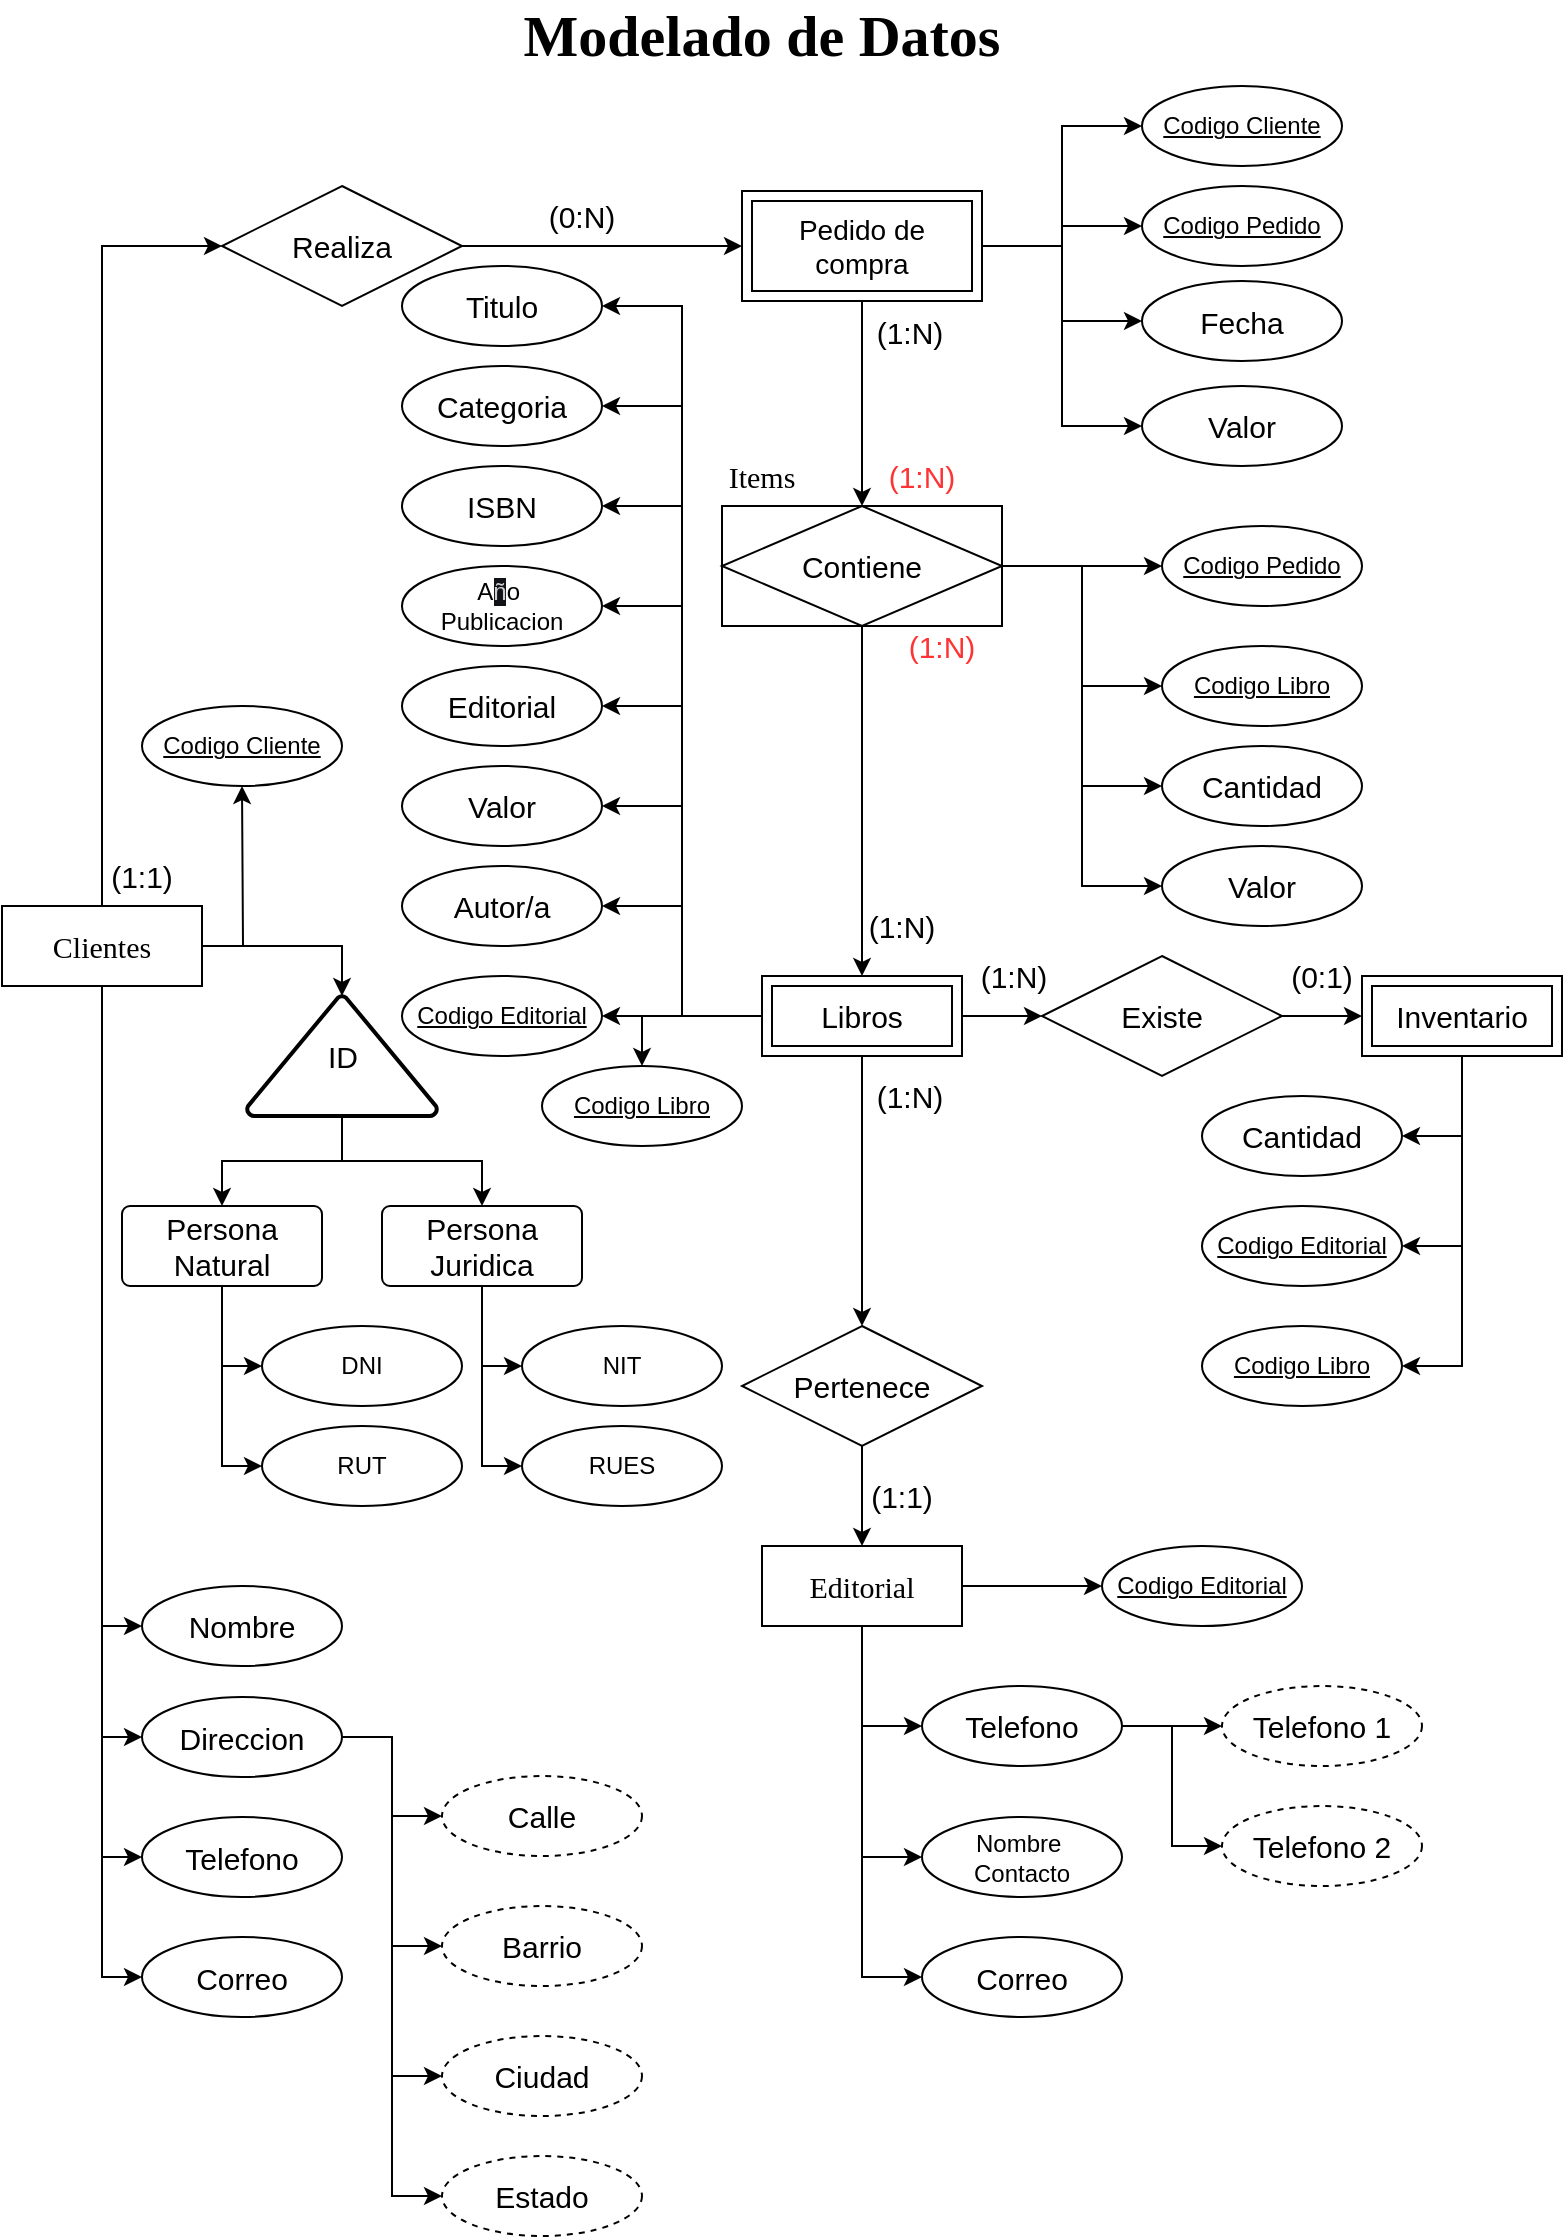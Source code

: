 <mxfile version="26.2.2">
  <diagram name="Aula_Data_Sciense" id="SlbGNbw23jK7brt5kCiI">
    <mxGraphModel dx="1428" dy="875" grid="1" gridSize="10" guides="1" tooltips="1" connect="1" arrows="1" fold="1" page="1" pageScale="1" pageWidth="827" pageHeight="1169" math="0" shadow="0">
      <root>
        <mxCell id="0" />
        <mxCell id="1" parent="0" />
        <mxCell id="cAxGW-dRqaanNE3L2Cie-7" style="edgeStyle=orthogonalEdgeStyle;rounded=0;orthogonalLoop=1;jettySize=auto;html=1;entryX=0;entryY=0.5;entryDx=0;entryDy=0;" parent="1" source="cAxGW-dRqaanNE3L2Cie-1" target="cAxGW-dRqaanNE3L2Cie-6" edge="1">
          <mxGeometry relative="1" as="geometry">
            <Array as="points">
              <mxPoint x="60" y="140" />
            </Array>
          </mxGeometry>
        </mxCell>
        <mxCell id="cAxGW-dRqaanNE3L2Cie-39" style="edgeStyle=orthogonalEdgeStyle;rounded=0;orthogonalLoop=1;jettySize=auto;html=1;entryX=0;entryY=0.5;entryDx=0;entryDy=0;" parent="1" source="cAxGW-dRqaanNE3L2Cie-1" target="cAxGW-dRqaanNE3L2Cie-38" edge="1">
          <mxGeometry relative="1" as="geometry" />
        </mxCell>
        <mxCell id="cAxGW-dRqaanNE3L2Cie-44" style="edgeStyle=orthogonalEdgeStyle;rounded=0;orthogonalLoop=1;jettySize=auto;html=1;entryX=0;entryY=0.5;entryDx=0;entryDy=0;" parent="1" source="cAxGW-dRqaanNE3L2Cie-1" target="cAxGW-dRqaanNE3L2Cie-41" edge="1">
          <mxGeometry relative="1" as="geometry" />
        </mxCell>
        <mxCell id="cAxGW-dRqaanNE3L2Cie-45" style="edgeStyle=orthogonalEdgeStyle;rounded=0;orthogonalLoop=1;jettySize=auto;html=1;entryX=0;entryY=0.5;entryDx=0;entryDy=0;" parent="1" source="cAxGW-dRqaanNE3L2Cie-1" target="cAxGW-dRqaanNE3L2Cie-40" edge="1">
          <mxGeometry relative="1" as="geometry" />
        </mxCell>
        <mxCell id="cAxGW-dRqaanNE3L2Cie-118" style="edgeStyle=orthogonalEdgeStyle;rounded=0;orthogonalLoop=1;jettySize=auto;html=1;" parent="1" source="cAxGW-dRqaanNE3L2Cie-1" edge="1">
          <mxGeometry relative="1" as="geometry">
            <mxPoint x="130" y="410" as="targetPoint" />
          </mxGeometry>
        </mxCell>
        <mxCell id="cAxGW-dRqaanNE3L2Cie-1" value="Clientes" style="whiteSpace=wrap;html=1;align=center;fontFamily=Times New Roman;fontSize=15;" parent="1" vertex="1">
          <mxGeometry x="10" y="470" width="100" height="40" as="geometry" />
        </mxCell>
        <mxCell id="cAxGW-dRqaanNE3L2Cie-16" style="edgeStyle=orthogonalEdgeStyle;rounded=0;orthogonalLoop=1;jettySize=auto;html=1;exitX=0.5;exitY=1;exitDx=0;exitDy=0;entryX=0.5;entryY=0;entryDx=0;entryDy=0;" parent="1" source="cAxGW-dRqaanNE3L2Cie-2" target="cAxGW-dRqaanNE3L2Cie-32" edge="1">
          <mxGeometry relative="1" as="geometry">
            <mxPoint x="440" y="230" as="targetPoint" />
          </mxGeometry>
        </mxCell>
        <mxCell id="cAxGW-dRqaanNE3L2Cie-80" style="edgeStyle=orthogonalEdgeStyle;rounded=0;orthogonalLoop=1;jettySize=auto;html=1;" parent="1" source="cAxGW-dRqaanNE3L2Cie-2" target="cAxGW-dRqaanNE3L2Cie-79" edge="1">
          <mxGeometry relative="1" as="geometry" />
        </mxCell>
        <mxCell id="cAxGW-dRqaanNE3L2Cie-81" style="edgeStyle=orthogonalEdgeStyle;rounded=0;orthogonalLoop=1;jettySize=auto;html=1;entryX=0;entryY=0.5;entryDx=0;entryDy=0;" parent="1" source="cAxGW-dRqaanNE3L2Cie-2" target="cAxGW-dRqaanNE3L2Cie-77" edge="1">
          <mxGeometry relative="1" as="geometry" />
        </mxCell>
        <mxCell id="cAxGW-dRqaanNE3L2Cie-124" style="edgeStyle=orthogonalEdgeStyle;rounded=0;orthogonalLoop=1;jettySize=auto;html=1;entryX=0;entryY=0.5;entryDx=0;entryDy=0;" parent="1" source="cAxGW-dRqaanNE3L2Cie-2" target="cAxGW-dRqaanNE3L2Cie-110" edge="1">
          <mxGeometry relative="1" as="geometry" />
        </mxCell>
        <mxCell id="cAxGW-dRqaanNE3L2Cie-125" style="edgeStyle=orthogonalEdgeStyle;rounded=0;orthogonalLoop=1;jettySize=auto;html=1;entryX=0;entryY=0.5;entryDx=0;entryDy=0;" parent="1" source="cAxGW-dRqaanNE3L2Cie-2" target="cAxGW-dRqaanNE3L2Cie-123" edge="1">
          <mxGeometry relative="1" as="geometry" />
        </mxCell>
        <mxCell id="cAxGW-dRqaanNE3L2Cie-2" value="Pedido de compra" style="shape=ext;margin=3;double=1;whiteSpace=wrap;html=1;align=center;fontSize=14;" parent="1" vertex="1">
          <mxGeometry x="380" y="112.5" width="120" height="55" as="geometry" />
        </mxCell>
        <mxCell id="cAxGW-dRqaanNE3L2Cie-102" style="edgeStyle=orthogonalEdgeStyle;rounded=0;orthogonalLoop=1;jettySize=auto;html=1;entryX=0;entryY=0.5;entryDx=0;entryDy=0;" parent="1" source="cAxGW-dRqaanNE3L2Cie-3" target="cAxGW-dRqaanNE3L2Cie-99" edge="1">
          <mxGeometry relative="1" as="geometry" />
        </mxCell>
        <mxCell id="cAxGW-dRqaanNE3L2Cie-103" style="edgeStyle=orthogonalEdgeStyle;rounded=0;orthogonalLoop=1;jettySize=auto;html=1;entryX=0;entryY=0.5;entryDx=0;entryDy=0;" parent="1" source="cAxGW-dRqaanNE3L2Cie-3" target="cAxGW-dRqaanNE3L2Cie-101" edge="1">
          <mxGeometry relative="1" as="geometry" />
        </mxCell>
        <mxCell id="cAxGW-dRqaanNE3L2Cie-104" style="edgeStyle=orthogonalEdgeStyle;rounded=0;orthogonalLoop=1;jettySize=auto;html=1;entryX=0;entryY=0.5;entryDx=0;entryDy=0;" parent="1" source="cAxGW-dRqaanNE3L2Cie-3" target="cAxGW-dRqaanNE3L2Cie-100" edge="1">
          <mxGeometry relative="1" as="geometry" />
        </mxCell>
        <mxCell id="cAxGW-dRqaanNE3L2Cie-113" style="edgeStyle=orthogonalEdgeStyle;rounded=0;orthogonalLoop=1;jettySize=auto;html=1;entryX=0;entryY=0.5;entryDx=0;entryDy=0;" parent="1" source="cAxGW-dRqaanNE3L2Cie-3" target="cAxGW-dRqaanNE3L2Cie-112" edge="1">
          <mxGeometry relative="1" as="geometry" />
        </mxCell>
        <mxCell id="cAxGW-dRqaanNE3L2Cie-3" value="Editorial" style="whiteSpace=wrap;html=1;align=center;fontFamily=Times New Roman;fontSize=15;" parent="1" vertex="1">
          <mxGeometry x="390" y="790" width="100" height="40" as="geometry" />
        </mxCell>
        <mxCell id="cAxGW-dRqaanNE3L2Cie-21" style="edgeStyle=orthogonalEdgeStyle;rounded=0;orthogonalLoop=1;jettySize=auto;html=1;exitX=0.5;exitY=1;exitDx=0;exitDy=0;entryX=0.5;entryY=0;entryDx=0;entryDy=0;" parent="1" source="cAxGW-dRqaanNE3L2Cie-4" target="cAxGW-dRqaanNE3L2Cie-20" edge="1">
          <mxGeometry relative="1" as="geometry" />
        </mxCell>
        <mxCell id="cAxGW-dRqaanNE3L2Cie-92" style="edgeStyle=orthogonalEdgeStyle;rounded=0;orthogonalLoop=1;jettySize=auto;html=1;entryX=1;entryY=0.5;entryDx=0;entryDy=0;" parent="1" source="cAxGW-dRqaanNE3L2Cie-4" target="cAxGW-dRqaanNE3L2Cie-85" edge="1">
          <mxGeometry relative="1" as="geometry" />
        </mxCell>
        <mxCell id="cAxGW-dRqaanNE3L2Cie-93" style="edgeStyle=orthogonalEdgeStyle;rounded=0;orthogonalLoop=1;jettySize=auto;html=1;entryX=1;entryY=0.5;entryDx=0;entryDy=0;" parent="1" source="cAxGW-dRqaanNE3L2Cie-4" target="cAxGW-dRqaanNE3L2Cie-90" edge="1">
          <mxGeometry relative="1" as="geometry" />
        </mxCell>
        <mxCell id="cAxGW-dRqaanNE3L2Cie-94" style="edgeStyle=orthogonalEdgeStyle;rounded=0;orthogonalLoop=1;jettySize=auto;html=1;entryX=1;entryY=0.5;entryDx=0;entryDy=0;" parent="1" source="cAxGW-dRqaanNE3L2Cie-4" target="cAxGW-dRqaanNE3L2Cie-89" edge="1">
          <mxGeometry relative="1" as="geometry" />
        </mxCell>
        <mxCell id="cAxGW-dRqaanNE3L2Cie-95" style="edgeStyle=orthogonalEdgeStyle;rounded=0;orthogonalLoop=1;jettySize=auto;html=1;entryX=1;entryY=0.5;entryDx=0;entryDy=0;" parent="1" source="cAxGW-dRqaanNE3L2Cie-4" target="cAxGW-dRqaanNE3L2Cie-88" edge="1">
          <mxGeometry relative="1" as="geometry" />
        </mxCell>
        <mxCell id="cAxGW-dRqaanNE3L2Cie-96" style="edgeStyle=orthogonalEdgeStyle;rounded=0;orthogonalLoop=1;jettySize=auto;html=1;entryX=1;entryY=0.5;entryDx=0;entryDy=0;" parent="1" source="cAxGW-dRqaanNE3L2Cie-4" target="cAxGW-dRqaanNE3L2Cie-87" edge="1">
          <mxGeometry relative="1" as="geometry" />
        </mxCell>
        <mxCell id="cAxGW-dRqaanNE3L2Cie-97" style="edgeStyle=orthogonalEdgeStyle;rounded=0;orthogonalLoop=1;jettySize=auto;html=1;entryX=1;entryY=0.5;entryDx=0;entryDy=0;" parent="1" source="cAxGW-dRqaanNE3L2Cie-4" target="cAxGW-dRqaanNE3L2Cie-86" edge="1">
          <mxGeometry relative="1" as="geometry" />
        </mxCell>
        <mxCell id="cAxGW-dRqaanNE3L2Cie-98" style="edgeStyle=orthogonalEdgeStyle;rounded=0;orthogonalLoop=1;jettySize=auto;html=1;entryX=1;entryY=0.5;entryDx=0;entryDy=0;" parent="1" source="cAxGW-dRqaanNE3L2Cie-4" target="cAxGW-dRqaanNE3L2Cie-91" edge="1">
          <mxGeometry relative="1" as="geometry" />
        </mxCell>
        <mxCell id="cAxGW-dRqaanNE3L2Cie-133" style="edgeStyle=orthogonalEdgeStyle;rounded=0;orthogonalLoop=1;jettySize=auto;html=1;entryX=1;entryY=0.5;entryDx=0;entryDy=0;" parent="1" source="cAxGW-dRqaanNE3L2Cie-4" target="cAxGW-dRqaanNE3L2Cie-111" edge="1">
          <mxGeometry relative="1" as="geometry" />
        </mxCell>
        <mxCell id="cAxGW-dRqaanNE3L2Cie-136" style="edgeStyle=orthogonalEdgeStyle;rounded=0;orthogonalLoop=1;jettySize=auto;html=1;entryX=0;entryY=0.5;entryDx=0;entryDy=0;" parent="1" source="cAxGW-dRqaanNE3L2Cie-4" target="cAxGW-dRqaanNE3L2Cie-27" edge="1">
          <mxGeometry relative="1" as="geometry" />
        </mxCell>
        <mxCell id="cAxGW-dRqaanNE3L2Cie-139" style="edgeStyle=orthogonalEdgeStyle;rounded=0;orthogonalLoop=1;jettySize=auto;html=1;entryX=0.5;entryY=0;entryDx=0;entryDy=0;" parent="1" source="cAxGW-dRqaanNE3L2Cie-4" target="cAxGW-dRqaanNE3L2Cie-131" edge="1">
          <mxGeometry relative="1" as="geometry" />
        </mxCell>
        <mxCell id="cAxGW-dRqaanNE3L2Cie-4" value="Libros" style="shape=ext;margin=3;double=1;whiteSpace=wrap;html=1;align=center;fontSize=15;" parent="1" vertex="1">
          <mxGeometry x="390" y="505" width="100" height="40" as="geometry" />
        </mxCell>
        <mxCell id="GS4W60BnUy87B1AFIaks-3" style="edgeStyle=orthogonalEdgeStyle;rounded=0;orthogonalLoop=1;jettySize=auto;html=1;entryX=1;entryY=0.5;entryDx=0;entryDy=0;" edge="1" parent="1" source="cAxGW-dRqaanNE3L2Cie-5" target="GS4W60BnUy87B1AFIaks-1">
          <mxGeometry relative="1" as="geometry" />
        </mxCell>
        <mxCell id="GS4W60BnUy87B1AFIaks-5" style="edgeStyle=orthogonalEdgeStyle;rounded=0;orthogonalLoop=1;jettySize=auto;html=1;entryX=1;entryY=0.5;entryDx=0;entryDy=0;" edge="1" parent="1" source="cAxGW-dRqaanNE3L2Cie-5" target="cAxGW-dRqaanNE3L2Cie-82">
          <mxGeometry relative="1" as="geometry" />
        </mxCell>
        <mxCell id="cAxGW-dRqaanNE3L2Cie-5" value="Inventario" style="shape=ext;margin=3;double=1;whiteSpace=wrap;html=1;align=center;fontSize=15;" parent="1" vertex="1">
          <mxGeometry x="690" y="505" width="100" height="40" as="geometry" />
        </mxCell>
        <mxCell id="cAxGW-dRqaanNE3L2Cie-8" style="edgeStyle=orthogonalEdgeStyle;rounded=0;orthogonalLoop=1;jettySize=auto;html=1;exitX=1;exitY=0.5;exitDx=0;exitDy=0;entryX=0;entryY=0.5;entryDx=0;entryDy=0;" parent="1" source="cAxGW-dRqaanNE3L2Cie-6" target="cAxGW-dRqaanNE3L2Cie-2" edge="1">
          <mxGeometry relative="1" as="geometry" />
        </mxCell>
        <mxCell id="cAxGW-dRqaanNE3L2Cie-6" value="&lt;span style=&quot;font-size: 15px;&quot;&gt;Realiza&lt;/span&gt;" style="shape=rhombus;perimeter=rhombusPerimeter;whiteSpace=wrap;html=1;align=center;" parent="1" vertex="1">
          <mxGeometry x="120" y="110" width="120" height="60" as="geometry" />
        </mxCell>
        <mxCell id="cAxGW-dRqaanNE3L2Cie-13" value="&lt;span style=&quot;font-size: 15px;&quot;&gt;(1:1)&lt;/span&gt;" style="text;html=1;align=center;verticalAlign=middle;whiteSpace=wrap;rounded=0;" parent="1" vertex="1">
          <mxGeometry x="50" y="440" width="60" height="30" as="geometry" />
        </mxCell>
        <mxCell id="cAxGW-dRqaanNE3L2Cie-14" value="&lt;span style=&quot;font-size: 15px;&quot;&gt;(0:N)&lt;/span&gt;" style="text;html=1;align=center;verticalAlign=middle;whiteSpace=wrap;rounded=0;" parent="1" vertex="1">
          <mxGeometry x="270" y="110" width="60" height="30" as="geometry" />
        </mxCell>
        <mxCell id="cAxGW-dRqaanNE3L2Cie-18" value="&lt;span style=&quot;font-size: 15px;&quot;&gt;(1:N)&lt;/span&gt;" style="text;html=1;align=center;verticalAlign=middle;whiteSpace=wrap;rounded=0;" parent="1" vertex="1">
          <mxGeometry x="434" y="167.5" width="60" height="30" as="geometry" />
        </mxCell>
        <mxCell id="cAxGW-dRqaanNE3L2Cie-19" value="&lt;span style=&quot;font-size: 15px;&quot;&gt;&lt;font style=&quot;color: light-dark(rgb(255, 51, 51), rgb(255, 0, 0));&quot;&gt;(1:N)&lt;/font&gt;&lt;/span&gt;" style="text;html=1;align=center;verticalAlign=middle;whiteSpace=wrap;rounded=0;" parent="1" vertex="1">
          <mxGeometry x="450" y="325" width="60" height="30" as="geometry" />
        </mxCell>
        <mxCell id="cAxGW-dRqaanNE3L2Cie-22" style="edgeStyle=orthogonalEdgeStyle;rounded=0;orthogonalLoop=1;jettySize=auto;html=1;exitX=0.5;exitY=1;exitDx=0;exitDy=0;entryX=0.5;entryY=0;entryDx=0;entryDy=0;" parent="1" source="cAxGW-dRqaanNE3L2Cie-20" target="cAxGW-dRqaanNE3L2Cie-3" edge="1">
          <mxGeometry relative="1" as="geometry">
            <mxPoint x="440" y="730" as="sourcePoint" />
          </mxGeometry>
        </mxCell>
        <mxCell id="cAxGW-dRqaanNE3L2Cie-20" value="&lt;font style=&quot;font-size: 15px;&quot;&gt;Pertenece&lt;/font&gt;" style="shape=rhombus;perimeter=rhombusPerimeter;whiteSpace=wrap;html=1;align=center;" parent="1" vertex="1">
          <mxGeometry x="380" y="680" width="120" height="60" as="geometry" />
        </mxCell>
        <mxCell id="cAxGW-dRqaanNE3L2Cie-24" value="&lt;span style=&quot;font-size: 15px;&quot;&gt;(1:N)&lt;/span&gt;" style="text;html=1;align=center;verticalAlign=middle;whiteSpace=wrap;rounded=0;" parent="1" vertex="1">
          <mxGeometry x="434" y="550" width="60" height="30" as="geometry" />
        </mxCell>
        <mxCell id="cAxGW-dRqaanNE3L2Cie-25" value="&lt;span style=&quot;font-size: 15px;&quot;&gt;(1:1)&lt;/span&gt;" style="text;html=1;align=center;verticalAlign=middle;whiteSpace=wrap;rounded=0;" parent="1" vertex="1">
          <mxGeometry x="430" y="750" width="60" height="30" as="geometry" />
        </mxCell>
        <mxCell id="cAxGW-dRqaanNE3L2Cie-29" style="edgeStyle=orthogonalEdgeStyle;rounded=0;orthogonalLoop=1;jettySize=auto;html=1;exitX=1;exitY=0.5;exitDx=0;exitDy=0;entryX=0;entryY=0.5;entryDx=0;entryDy=0;" parent="1" source="cAxGW-dRqaanNE3L2Cie-27" target="cAxGW-dRqaanNE3L2Cie-5" edge="1">
          <mxGeometry relative="1" as="geometry" />
        </mxCell>
        <mxCell id="cAxGW-dRqaanNE3L2Cie-27" value="&lt;font style=&quot;font-size: 15px;&quot;&gt;Existe&lt;/font&gt;" style="shape=rhombus;perimeter=rhombusPerimeter;whiteSpace=wrap;html=1;align=center;" parent="1" vertex="1">
          <mxGeometry x="530" y="495" width="120" height="60" as="geometry" />
        </mxCell>
        <mxCell id="cAxGW-dRqaanNE3L2Cie-30" value="&lt;span style=&quot;font-size: 15px;&quot;&gt;(1:N)&lt;/span&gt;" style="text;html=1;align=center;verticalAlign=middle;whiteSpace=wrap;rounded=0;" parent="1" vertex="1">
          <mxGeometry x="486" y="490" width="60" height="30" as="geometry" />
        </mxCell>
        <mxCell id="cAxGW-dRqaanNE3L2Cie-31" value="&lt;span style=&quot;font-size: 15px;&quot;&gt;(0:1)&lt;/span&gt;" style="text;html=1;align=center;verticalAlign=middle;whiteSpace=wrap;rounded=0;" parent="1" vertex="1">
          <mxGeometry x="640" y="490" width="60" height="30" as="geometry" />
        </mxCell>
        <mxCell id="cAxGW-dRqaanNE3L2Cie-84" style="edgeStyle=orthogonalEdgeStyle;rounded=0;orthogonalLoop=1;jettySize=auto;html=1;" parent="1" source="cAxGW-dRqaanNE3L2Cie-32" target="cAxGW-dRqaanNE3L2Cie-4" edge="1">
          <mxGeometry relative="1" as="geometry" />
        </mxCell>
        <mxCell id="cAxGW-dRqaanNE3L2Cie-129" style="edgeStyle=orthogonalEdgeStyle;rounded=0;orthogonalLoop=1;jettySize=auto;html=1;entryX=0;entryY=0.5;entryDx=0;entryDy=0;" parent="1" source="cAxGW-dRqaanNE3L2Cie-32" target="cAxGW-dRqaanNE3L2Cie-128" edge="1">
          <mxGeometry relative="1" as="geometry" />
        </mxCell>
        <mxCell id="cAxGW-dRqaanNE3L2Cie-130" style="edgeStyle=orthogonalEdgeStyle;rounded=0;orthogonalLoop=1;jettySize=auto;html=1;entryX=0;entryY=0.5;entryDx=0;entryDy=0;" parent="1" source="cAxGW-dRqaanNE3L2Cie-32" target="cAxGW-dRqaanNE3L2Cie-127" edge="1">
          <mxGeometry relative="1" as="geometry" />
        </mxCell>
        <mxCell id="cAxGW-dRqaanNE3L2Cie-141" style="edgeStyle=orthogonalEdgeStyle;rounded=0;orthogonalLoop=1;jettySize=auto;html=1;entryX=0;entryY=0.5;entryDx=0;entryDy=0;" parent="1" source="cAxGW-dRqaanNE3L2Cie-32" target="cAxGW-dRqaanNE3L2Cie-137" edge="1">
          <mxGeometry relative="1" as="geometry" />
        </mxCell>
        <mxCell id="cAxGW-dRqaanNE3L2Cie-142" style="edgeStyle=orthogonalEdgeStyle;rounded=0;orthogonalLoop=1;jettySize=auto;html=1;entryX=0;entryY=0.5;entryDx=0;entryDy=0;" parent="1" source="cAxGW-dRqaanNE3L2Cie-32" target="cAxGW-dRqaanNE3L2Cie-140" edge="1">
          <mxGeometry relative="1" as="geometry" />
        </mxCell>
        <mxCell id="cAxGW-dRqaanNE3L2Cie-32" value="&lt;font style=&quot;font-size: 15px;&quot;&gt;Contiene&lt;/font&gt;" style="shape=associativeEntity;whiteSpace=wrap;html=1;align=center;" parent="1" vertex="1">
          <mxGeometry x="370" y="270" width="140" height="60" as="geometry" />
        </mxCell>
        <mxCell id="cAxGW-dRqaanNE3L2Cie-33" value="&lt;font face=&quot;Garamond&quot; style=&quot;font-size: 15px; color: light-dark(rgb(0, 0, 0), rgb(242, 2, 2));&quot;&gt;Items&lt;/font&gt;" style="text;html=1;align=center;verticalAlign=middle;whiteSpace=wrap;rounded=0;" parent="1" vertex="1">
          <mxGeometry x="360" y="240" width="60" height="30" as="geometry" />
        </mxCell>
        <mxCell id="cAxGW-dRqaanNE3L2Cie-34" value="&lt;span style=&quot;font-size: 15px;&quot;&gt;&lt;font style=&quot;color: rgb(255, 51, 51);&quot;&gt;(1:N)&lt;/font&gt;&lt;/span&gt;" style="text;html=1;align=center;verticalAlign=middle;whiteSpace=wrap;rounded=0;" parent="1" vertex="1">
          <mxGeometry x="440" y="240" width="60" height="30" as="geometry" />
        </mxCell>
        <mxCell id="cAxGW-dRqaanNE3L2Cie-35" value="&lt;span style=&quot;font-size: 15px;&quot;&gt;(1:N)&lt;/span&gt;" style="text;html=1;align=center;verticalAlign=middle;whiteSpace=wrap;rounded=0;" parent="1" vertex="1">
          <mxGeometry x="430" y="465" width="60" height="30" as="geometry" />
        </mxCell>
        <mxCell id="cAxGW-dRqaanNE3L2Cie-37" value="&lt;font style=&quot;font-size: 29px;&quot; face=&quot;Times New Roman&quot;&gt;&lt;b style=&quot;&quot;&gt;Modelado de Datos&lt;/b&gt;&lt;/font&gt;" style="text;html=1;align=center;verticalAlign=middle;whiteSpace=wrap;rounded=0;" parent="1" vertex="1">
          <mxGeometry x="250" y="20" width="280" height="30" as="geometry" />
        </mxCell>
        <mxCell id="cAxGW-dRqaanNE3L2Cie-38" value="&lt;span style=&quot;font-size: 15px;&quot;&gt;Nombre&lt;/span&gt;" style="ellipse;whiteSpace=wrap;html=1;align=center;" parent="1" vertex="1">
          <mxGeometry x="80" y="810" width="100" height="40" as="geometry" />
        </mxCell>
        <mxCell id="cAxGW-dRqaanNE3L2Cie-54" style="edgeStyle=orthogonalEdgeStyle;rounded=0;orthogonalLoop=1;jettySize=auto;html=1;exitX=1;exitY=0.5;exitDx=0;exitDy=0;entryX=0;entryY=0.5;entryDx=0;entryDy=0;" parent="1" source="cAxGW-dRqaanNE3L2Cie-40" target="cAxGW-dRqaanNE3L2Cie-49" edge="1">
          <mxGeometry relative="1" as="geometry" />
        </mxCell>
        <mxCell id="cAxGW-dRqaanNE3L2Cie-55" style="edgeStyle=orthogonalEdgeStyle;rounded=0;orthogonalLoop=1;jettySize=auto;html=1;entryX=0;entryY=0.5;entryDx=0;entryDy=0;" parent="1" source="cAxGW-dRqaanNE3L2Cie-40" target="cAxGW-dRqaanNE3L2Cie-46" edge="1">
          <mxGeometry relative="1" as="geometry" />
        </mxCell>
        <mxCell id="cAxGW-dRqaanNE3L2Cie-59" style="edgeStyle=orthogonalEdgeStyle;rounded=0;orthogonalLoop=1;jettySize=auto;html=1;entryX=0;entryY=0.5;entryDx=0;entryDy=0;" parent="1" source="cAxGW-dRqaanNE3L2Cie-40" target="cAxGW-dRqaanNE3L2Cie-47" edge="1">
          <mxGeometry relative="1" as="geometry" />
        </mxCell>
        <mxCell id="cAxGW-dRqaanNE3L2Cie-60" style="edgeStyle=orthogonalEdgeStyle;rounded=0;orthogonalLoop=1;jettySize=auto;html=1;entryX=0;entryY=0.5;entryDx=0;entryDy=0;" parent="1" source="cAxGW-dRqaanNE3L2Cie-40" target="cAxGW-dRqaanNE3L2Cie-48" edge="1">
          <mxGeometry relative="1" as="geometry" />
        </mxCell>
        <mxCell id="cAxGW-dRqaanNE3L2Cie-40" value="&lt;font style=&quot;font-size: 15px;&quot;&gt;Direccion&lt;/font&gt;" style="ellipse;whiteSpace=wrap;html=1;align=center;" parent="1" vertex="1">
          <mxGeometry x="80" y="865.5" width="100" height="40" as="geometry" />
        </mxCell>
        <mxCell id="cAxGW-dRqaanNE3L2Cie-41" value="&lt;font style=&quot;font-size: 15px;&quot;&gt;Telefono&lt;/font&gt;" style="ellipse;whiteSpace=wrap;html=1;align=center;" parent="1" vertex="1">
          <mxGeometry x="80" y="925.5" width="100" height="40" as="geometry" />
        </mxCell>
        <mxCell id="cAxGW-dRqaanNE3L2Cie-42" value="&lt;font style=&quot;font-size: 15px;&quot;&gt;Correo&lt;/font&gt;" style="ellipse;whiteSpace=wrap;html=1;align=center;" parent="1" vertex="1">
          <mxGeometry x="80" y="985.5" width="100" height="40" as="geometry" />
        </mxCell>
        <mxCell id="cAxGW-dRqaanNE3L2Cie-43" style="edgeStyle=orthogonalEdgeStyle;rounded=0;orthogonalLoop=1;jettySize=auto;html=1;entryX=0;entryY=0.5;entryDx=0;entryDy=0;" parent="1" source="cAxGW-dRqaanNE3L2Cie-1" target="cAxGW-dRqaanNE3L2Cie-42" edge="1">
          <mxGeometry relative="1" as="geometry" />
        </mxCell>
        <mxCell id="cAxGW-dRqaanNE3L2Cie-46" value="&lt;span style=&quot;font-size: 15px;&quot;&gt;Calle&lt;/span&gt;" style="ellipse;whiteSpace=wrap;html=1;align=center;dashed=1;" parent="1" vertex="1">
          <mxGeometry x="230" y="905" width="100" height="40" as="geometry" />
        </mxCell>
        <mxCell id="cAxGW-dRqaanNE3L2Cie-47" value="&lt;span style=&quot;font-size: 15px;&quot;&gt;Barrio&lt;/span&gt;" style="ellipse;whiteSpace=wrap;html=1;align=center;dashed=1;" parent="1" vertex="1">
          <mxGeometry x="230" y="970" width="100" height="40" as="geometry" />
        </mxCell>
        <mxCell id="cAxGW-dRqaanNE3L2Cie-48" value="&lt;span style=&quot;font-size: 15px;&quot;&gt;Ciudad&lt;/span&gt;" style="ellipse;whiteSpace=wrap;html=1;align=center;dashed=1;" parent="1" vertex="1">
          <mxGeometry x="230" y="1035" width="100" height="40" as="geometry" />
        </mxCell>
        <mxCell id="cAxGW-dRqaanNE3L2Cie-49" value="&lt;span style=&quot;font-size: 15px;&quot;&gt;Estado&lt;/span&gt;" style="ellipse;whiteSpace=wrap;html=1;align=center;dashed=1;" parent="1" vertex="1">
          <mxGeometry x="230" y="1095" width="100" height="40" as="geometry" />
        </mxCell>
        <mxCell id="cAxGW-dRqaanNE3L2Cie-65" style="edgeStyle=orthogonalEdgeStyle;rounded=0;orthogonalLoop=1;jettySize=auto;html=1;entryX=0.5;entryY=0;entryDx=0;entryDy=0;" parent="1" source="cAxGW-dRqaanNE3L2Cie-61" target="cAxGW-dRqaanNE3L2Cie-64" edge="1">
          <mxGeometry relative="1" as="geometry" />
        </mxCell>
        <mxCell id="cAxGW-dRqaanNE3L2Cie-66" style="edgeStyle=orthogonalEdgeStyle;rounded=0;orthogonalLoop=1;jettySize=auto;html=1;" parent="1" source="cAxGW-dRqaanNE3L2Cie-61" target="cAxGW-dRqaanNE3L2Cie-63" edge="1">
          <mxGeometry relative="1" as="geometry" />
        </mxCell>
        <mxCell id="cAxGW-dRqaanNE3L2Cie-61" value="&lt;font style=&quot;font-size: 15px;&quot;&gt;ID&lt;/font&gt;" style="strokeWidth=2;html=1;shape=mxgraph.flowchart.extract_or_measurement;whiteSpace=wrap;" parent="1" vertex="1">
          <mxGeometry x="132.5" y="515" width="95" height="60" as="geometry" />
        </mxCell>
        <mxCell id="cAxGW-dRqaanNE3L2Cie-62" style="edgeStyle=orthogonalEdgeStyle;rounded=0;orthogonalLoop=1;jettySize=auto;html=1;exitX=1;exitY=0.5;exitDx=0;exitDy=0;entryX=0.5;entryY=0;entryDx=0;entryDy=0;entryPerimeter=0;" parent="1" source="cAxGW-dRqaanNE3L2Cie-1" target="cAxGW-dRqaanNE3L2Cie-61" edge="1">
          <mxGeometry relative="1" as="geometry" />
        </mxCell>
        <mxCell id="cAxGW-dRqaanNE3L2Cie-75" style="edgeStyle=orthogonalEdgeStyle;rounded=0;orthogonalLoop=1;jettySize=auto;html=1;entryX=0;entryY=0.5;entryDx=0;entryDy=0;" parent="1" source="cAxGW-dRqaanNE3L2Cie-63" target="cAxGW-dRqaanNE3L2Cie-67" edge="1">
          <mxGeometry relative="1" as="geometry" />
        </mxCell>
        <mxCell id="cAxGW-dRqaanNE3L2Cie-76" style="edgeStyle=orthogonalEdgeStyle;rounded=0;orthogonalLoop=1;jettySize=auto;html=1;entryX=0;entryY=0.5;entryDx=0;entryDy=0;" parent="1" source="cAxGW-dRqaanNE3L2Cie-63" target="cAxGW-dRqaanNE3L2Cie-68" edge="1">
          <mxGeometry relative="1" as="geometry" />
        </mxCell>
        <mxCell id="cAxGW-dRqaanNE3L2Cie-63" value="&lt;font style=&quot;font-size: 15px;&quot;&gt;Persona Natural&lt;/font&gt;" style="rounded=1;arcSize=10;whiteSpace=wrap;html=1;align=center;" parent="1" vertex="1">
          <mxGeometry x="70" y="620" width="100" height="40" as="geometry" />
        </mxCell>
        <mxCell id="cAxGW-dRqaanNE3L2Cie-71" style="edgeStyle=orthogonalEdgeStyle;rounded=0;orthogonalLoop=1;jettySize=auto;html=1;exitX=0.5;exitY=1;exitDx=0;exitDy=0;entryX=0;entryY=0.5;entryDx=0;entryDy=0;" parent="1" source="cAxGW-dRqaanNE3L2Cie-64" target="cAxGW-dRqaanNE3L2Cie-70" edge="1">
          <mxGeometry relative="1" as="geometry" />
        </mxCell>
        <mxCell id="cAxGW-dRqaanNE3L2Cie-72" style="edgeStyle=orthogonalEdgeStyle;rounded=0;orthogonalLoop=1;jettySize=auto;html=1;entryX=0;entryY=0.5;entryDx=0;entryDy=0;" parent="1" source="cAxGW-dRqaanNE3L2Cie-64" target="cAxGW-dRqaanNE3L2Cie-69" edge="1">
          <mxGeometry relative="1" as="geometry" />
        </mxCell>
        <mxCell id="cAxGW-dRqaanNE3L2Cie-64" value="&lt;font style=&quot;font-size: 15px;&quot;&gt;Persona Juridica&lt;/font&gt;" style="rounded=1;arcSize=10;whiteSpace=wrap;html=1;align=center;" parent="1" vertex="1">
          <mxGeometry x="200" y="620" width="100" height="40" as="geometry" />
        </mxCell>
        <mxCell id="cAxGW-dRqaanNE3L2Cie-67" value="DNI" style="ellipse;whiteSpace=wrap;html=1;align=center;" parent="1" vertex="1">
          <mxGeometry x="140" y="680" width="100" height="40" as="geometry" />
        </mxCell>
        <mxCell id="cAxGW-dRqaanNE3L2Cie-68" value="RUT" style="ellipse;whiteSpace=wrap;html=1;align=center;" parent="1" vertex="1">
          <mxGeometry x="140" y="730" width="100" height="40" as="geometry" />
        </mxCell>
        <mxCell id="cAxGW-dRqaanNE3L2Cie-69" value="RUES" style="ellipse;whiteSpace=wrap;html=1;align=center;" parent="1" vertex="1">
          <mxGeometry x="270" y="730" width="100" height="40" as="geometry" />
        </mxCell>
        <mxCell id="cAxGW-dRqaanNE3L2Cie-70" value="NIT" style="ellipse;whiteSpace=wrap;html=1;align=center;" parent="1" vertex="1">
          <mxGeometry x="270" y="680" width="100" height="40" as="geometry" />
        </mxCell>
        <mxCell id="cAxGW-dRqaanNE3L2Cie-77" value="&lt;font style=&quot;font-size: 15px;&quot;&gt;Valor&lt;/font&gt;" style="ellipse;whiteSpace=wrap;html=1;align=center;" parent="1" vertex="1">
          <mxGeometry x="580" y="210" width="100" height="40" as="geometry" />
        </mxCell>
        <mxCell id="cAxGW-dRqaanNE3L2Cie-79" value="&lt;span style=&quot;font-size: 15px;&quot;&gt;Fecha&lt;/span&gt;" style="ellipse;whiteSpace=wrap;html=1;align=center;" parent="1" vertex="1">
          <mxGeometry x="580" y="157.5" width="100" height="40" as="geometry" />
        </mxCell>
        <mxCell id="cAxGW-dRqaanNE3L2Cie-82" value="&lt;font style=&quot;font-size: 15px;&quot;&gt;Cantidad&lt;/font&gt;" style="ellipse;whiteSpace=wrap;html=1;align=center;" parent="1" vertex="1">
          <mxGeometry x="610" y="565" width="100" height="40" as="geometry" />
        </mxCell>
        <mxCell id="cAxGW-dRqaanNE3L2Cie-85" value="&lt;font style=&quot;font-size: 15px;&quot;&gt;Titulo&lt;/font&gt;" style="ellipse;whiteSpace=wrap;html=1;align=center;" parent="1" vertex="1">
          <mxGeometry x="210" y="150" width="100" height="40" as="geometry" />
        </mxCell>
        <mxCell id="cAxGW-dRqaanNE3L2Cie-86" value="&lt;font style=&quot;font-size: 15px;&quot;&gt;Valor&lt;/font&gt;" style="ellipse;whiteSpace=wrap;html=1;align=center;" parent="1" vertex="1">
          <mxGeometry x="210" y="400" width="100" height="40" as="geometry" />
        </mxCell>
        <mxCell id="cAxGW-dRqaanNE3L2Cie-87" value="&lt;font style=&quot;font-size: 15px;&quot;&gt;Editorial&lt;/font&gt;" style="ellipse;whiteSpace=wrap;html=1;align=center;" parent="1" vertex="1">
          <mxGeometry x="210" y="350" width="100" height="40" as="geometry" />
        </mxCell>
        <mxCell id="cAxGW-dRqaanNE3L2Cie-88" value="&lt;font&gt;A&lt;span style=&quot;color: rgb(205, 205, 205); font-family: &amp;quot;Google Sans&amp;quot;, Arial, sans-serif; text-align: start; background-color: rgb(16, 18, 24);&quot;&gt;ñ&lt;/span&gt;o&amp;nbsp;&lt;/font&gt;&lt;div&gt;&lt;font&gt;Publicacion&lt;/font&gt;&lt;/div&gt;" style="ellipse;whiteSpace=wrap;html=1;align=center;" parent="1" vertex="1">
          <mxGeometry x="210" y="300" width="100" height="40" as="geometry" />
        </mxCell>
        <mxCell id="cAxGW-dRqaanNE3L2Cie-89" value="&lt;font style=&quot;font-size: 15px;&quot;&gt;ISBN&lt;/font&gt;" style="ellipse;whiteSpace=wrap;html=1;align=center;" parent="1" vertex="1">
          <mxGeometry x="210" y="250" width="100" height="40" as="geometry" />
        </mxCell>
        <mxCell id="cAxGW-dRqaanNE3L2Cie-90" value="&lt;font style=&quot;font-size: 15px;&quot;&gt;Categoria&lt;/font&gt;" style="ellipse;whiteSpace=wrap;html=1;align=center;" parent="1" vertex="1">
          <mxGeometry x="210" y="200" width="100" height="40" as="geometry" />
        </mxCell>
        <mxCell id="cAxGW-dRqaanNE3L2Cie-91" value="&lt;font style=&quot;font-size: 15px;&quot;&gt;Autor/a&lt;/font&gt;" style="ellipse;whiteSpace=wrap;html=1;align=center;" parent="1" vertex="1">
          <mxGeometry x="210" y="450" width="100" height="40" as="geometry" />
        </mxCell>
        <mxCell id="cAxGW-dRqaanNE3L2Cie-99" value="&lt;font style=&quot;font-size: 15px;&quot;&gt;Correo&lt;/font&gt;" style="ellipse;whiteSpace=wrap;html=1;align=center;" parent="1" vertex="1">
          <mxGeometry x="470" y="985.5" width="100" height="40" as="geometry" />
        </mxCell>
        <mxCell id="cAxGW-dRqaanNE3L2Cie-100" value="Nombre&amp;nbsp;&lt;div&gt;Contacto&lt;/div&gt;" style="ellipse;whiteSpace=wrap;html=1;align=center;" parent="1" vertex="1">
          <mxGeometry x="470" y="925.5" width="100" height="40" as="geometry" />
        </mxCell>
        <mxCell id="cAxGW-dRqaanNE3L2Cie-107" style="edgeStyle=orthogonalEdgeStyle;rounded=0;orthogonalLoop=1;jettySize=auto;html=1;entryX=0;entryY=0.5;entryDx=0;entryDy=0;" parent="1" source="cAxGW-dRqaanNE3L2Cie-101" target="cAxGW-dRqaanNE3L2Cie-106" edge="1">
          <mxGeometry relative="1" as="geometry" />
        </mxCell>
        <mxCell id="cAxGW-dRqaanNE3L2Cie-108" style="edgeStyle=orthogonalEdgeStyle;rounded=0;orthogonalLoop=1;jettySize=auto;html=1;entryX=0;entryY=0.5;entryDx=0;entryDy=0;" parent="1" source="cAxGW-dRqaanNE3L2Cie-101" target="cAxGW-dRqaanNE3L2Cie-105" edge="1">
          <mxGeometry relative="1" as="geometry" />
        </mxCell>
        <mxCell id="cAxGW-dRqaanNE3L2Cie-101" value="&lt;font style=&quot;font-size: 15px;&quot;&gt;Telefono&lt;/font&gt;" style="ellipse;whiteSpace=wrap;html=1;align=center;" parent="1" vertex="1">
          <mxGeometry x="470" y="860" width="100" height="40" as="geometry" />
        </mxCell>
        <mxCell id="cAxGW-dRqaanNE3L2Cie-105" value="&lt;font style=&quot;font-size: 15px;&quot;&gt;Telefono 2&lt;/font&gt;" style="ellipse;whiteSpace=wrap;html=1;align=center;dashed=1;" parent="1" vertex="1">
          <mxGeometry x="620" y="920" width="100" height="40" as="geometry" />
        </mxCell>
        <mxCell id="cAxGW-dRqaanNE3L2Cie-106" value="&lt;font style=&quot;font-size: 15px;&quot;&gt;Telefono 1&lt;/font&gt;" style="ellipse;whiteSpace=wrap;html=1;align=center;dashed=1;" parent="1" vertex="1">
          <mxGeometry x="620" y="860" width="100" height="40" as="geometry" />
        </mxCell>
        <mxCell id="cAxGW-dRqaanNE3L2Cie-109" value="&lt;font&gt;Codigo Cliente&lt;/font&gt;" style="ellipse;whiteSpace=wrap;html=1;align=center;fontStyle=4;" parent="1" vertex="1">
          <mxGeometry x="80" y="370" width="100" height="40" as="geometry" />
        </mxCell>
        <mxCell id="cAxGW-dRqaanNE3L2Cie-110" value="&lt;font&gt;Codigo Cliente&lt;/font&gt;" style="ellipse;whiteSpace=wrap;html=1;align=center;fontStyle=4;" parent="1" vertex="1">
          <mxGeometry x="580" y="60" width="100" height="40" as="geometry" />
        </mxCell>
        <mxCell id="cAxGW-dRqaanNE3L2Cie-111" value="&lt;font&gt;Codigo Editorial&lt;/font&gt;" style="ellipse;whiteSpace=wrap;html=1;align=center;fontStyle=4;" parent="1" vertex="1">
          <mxGeometry x="210" y="505" width="100" height="40" as="geometry" />
        </mxCell>
        <mxCell id="cAxGW-dRqaanNE3L2Cie-112" value="&lt;font&gt;Codigo Editorial&lt;/font&gt;" style="ellipse;whiteSpace=wrap;html=1;align=center;fontStyle=4;" parent="1" vertex="1">
          <mxGeometry x="560" y="790" width="100" height="40" as="geometry" />
        </mxCell>
        <mxCell id="cAxGW-dRqaanNE3L2Cie-120" value="&lt;font&gt;Codigo Editorial&lt;/font&gt;" style="ellipse;whiteSpace=wrap;html=1;align=center;fontStyle=4;" parent="1" vertex="1">
          <mxGeometry x="610" y="620" width="100" height="40" as="geometry" />
        </mxCell>
        <mxCell id="cAxGW-dRqaanNE3L2Cie-123" value="&lt;font&gt;Codigo Pedido&lt;/font&gt;" style="ellipse;whiteSpace=wrap;html=1;align=center;fontStyle=4;" parent="1" vertex="1">
          <mxGeometry x="580" y="110" width="100" height="40" as="geometry" />
        </mxCell>
        <mxCell id="cAxGW-dRqaanNE3L2Cie-127" value="&lt;font style=&quot;font-size: 15px;&quot;&gt;Valor&lt;/font&gt;" style="ellipse;whiteSpace=wrap;html=1;align=center;" parent="1" vertex="1">
          <mxGeometry x="590" y="440" width="100" height="40" as="geometry" />
        </mxCell>
        <mxCell id="cAxGW-dRqaanNE3L2Cie-128" value="&lt;font style=&quot;font-size: 15px;&quot;&gt;Cantidad&lt;/font&gt;" style="ellipse;whiteSpace=wrap;html=1;align=center;" parent="1" vertex="1">
          <mxGeometry x="590" y="390" width="100" height="40" as="geometry" />
        </mxCell>
        <mxCell id="cAxGW-dRqaanNE3L2Cie-131" value="Codigo Libro" style="ellipse;whiteSpace=wrap;html=1;align=center;fontStyle=4;" parent="1" vertex="1">
          <mxGeometry x="280" y="550" width="100" height="40" as="geometry" />
        </mxCell>
        <mxCell id="cAxGW-dRqaanNE3L2Cie-137" value="&lt;font&gt;Codigo Pedido&lt;/font&gt;" style="ellipse;whiteSpace=wrap;html=1;align=center;fontStyle=4;" parent="1" vertex="1">
          <mxGeometry x="590" y="280" width="100" height="40" as="geometry" />
        </mxCell>
        <mxCell id="cAxGW-dRqaanNE3L2Cie-140" value="Codigo Libro" style="ellipse;whiteSpace=wrap;html=1;align=center;fontStyle=4;" parent="1" vertex="1">
          <mxGeometry x="590" y="340" width="100" height="40" as="geometry" />
        </mxCell>
        <mxCell id="GS4W60BnUy87B1AFIaks-1" value="Codigo Libro" style="ellipse;whiteSpace=wrap;html=1;align=center;fontStyle=4;" vertex="1" parent="1">
          <mxGeometry x="610" y="680" width="100" height="40" as="geometry" />
        </mxCell>
        <mxCell id="GS4W60BnUy87B1AFIaks-4" style="edgeStyle=orthogonalEdgeStyle;rounded=0;orthogonalLoop=1;jettySize=auto;html=1;entryX=1;entryY=0.5;entryDx=0;entryDy=0;" edge="1" parent="1" source="cAxGW-dRqaanNE3L2Cie-5" target="cAxGW-dRqaanNE3L2Cie-120">
          <mxGeometry relative="1" as="geometry" />
        </mxCell>
      </root>
    </mxGraphModel>
  </diagram>
</mxfile>
